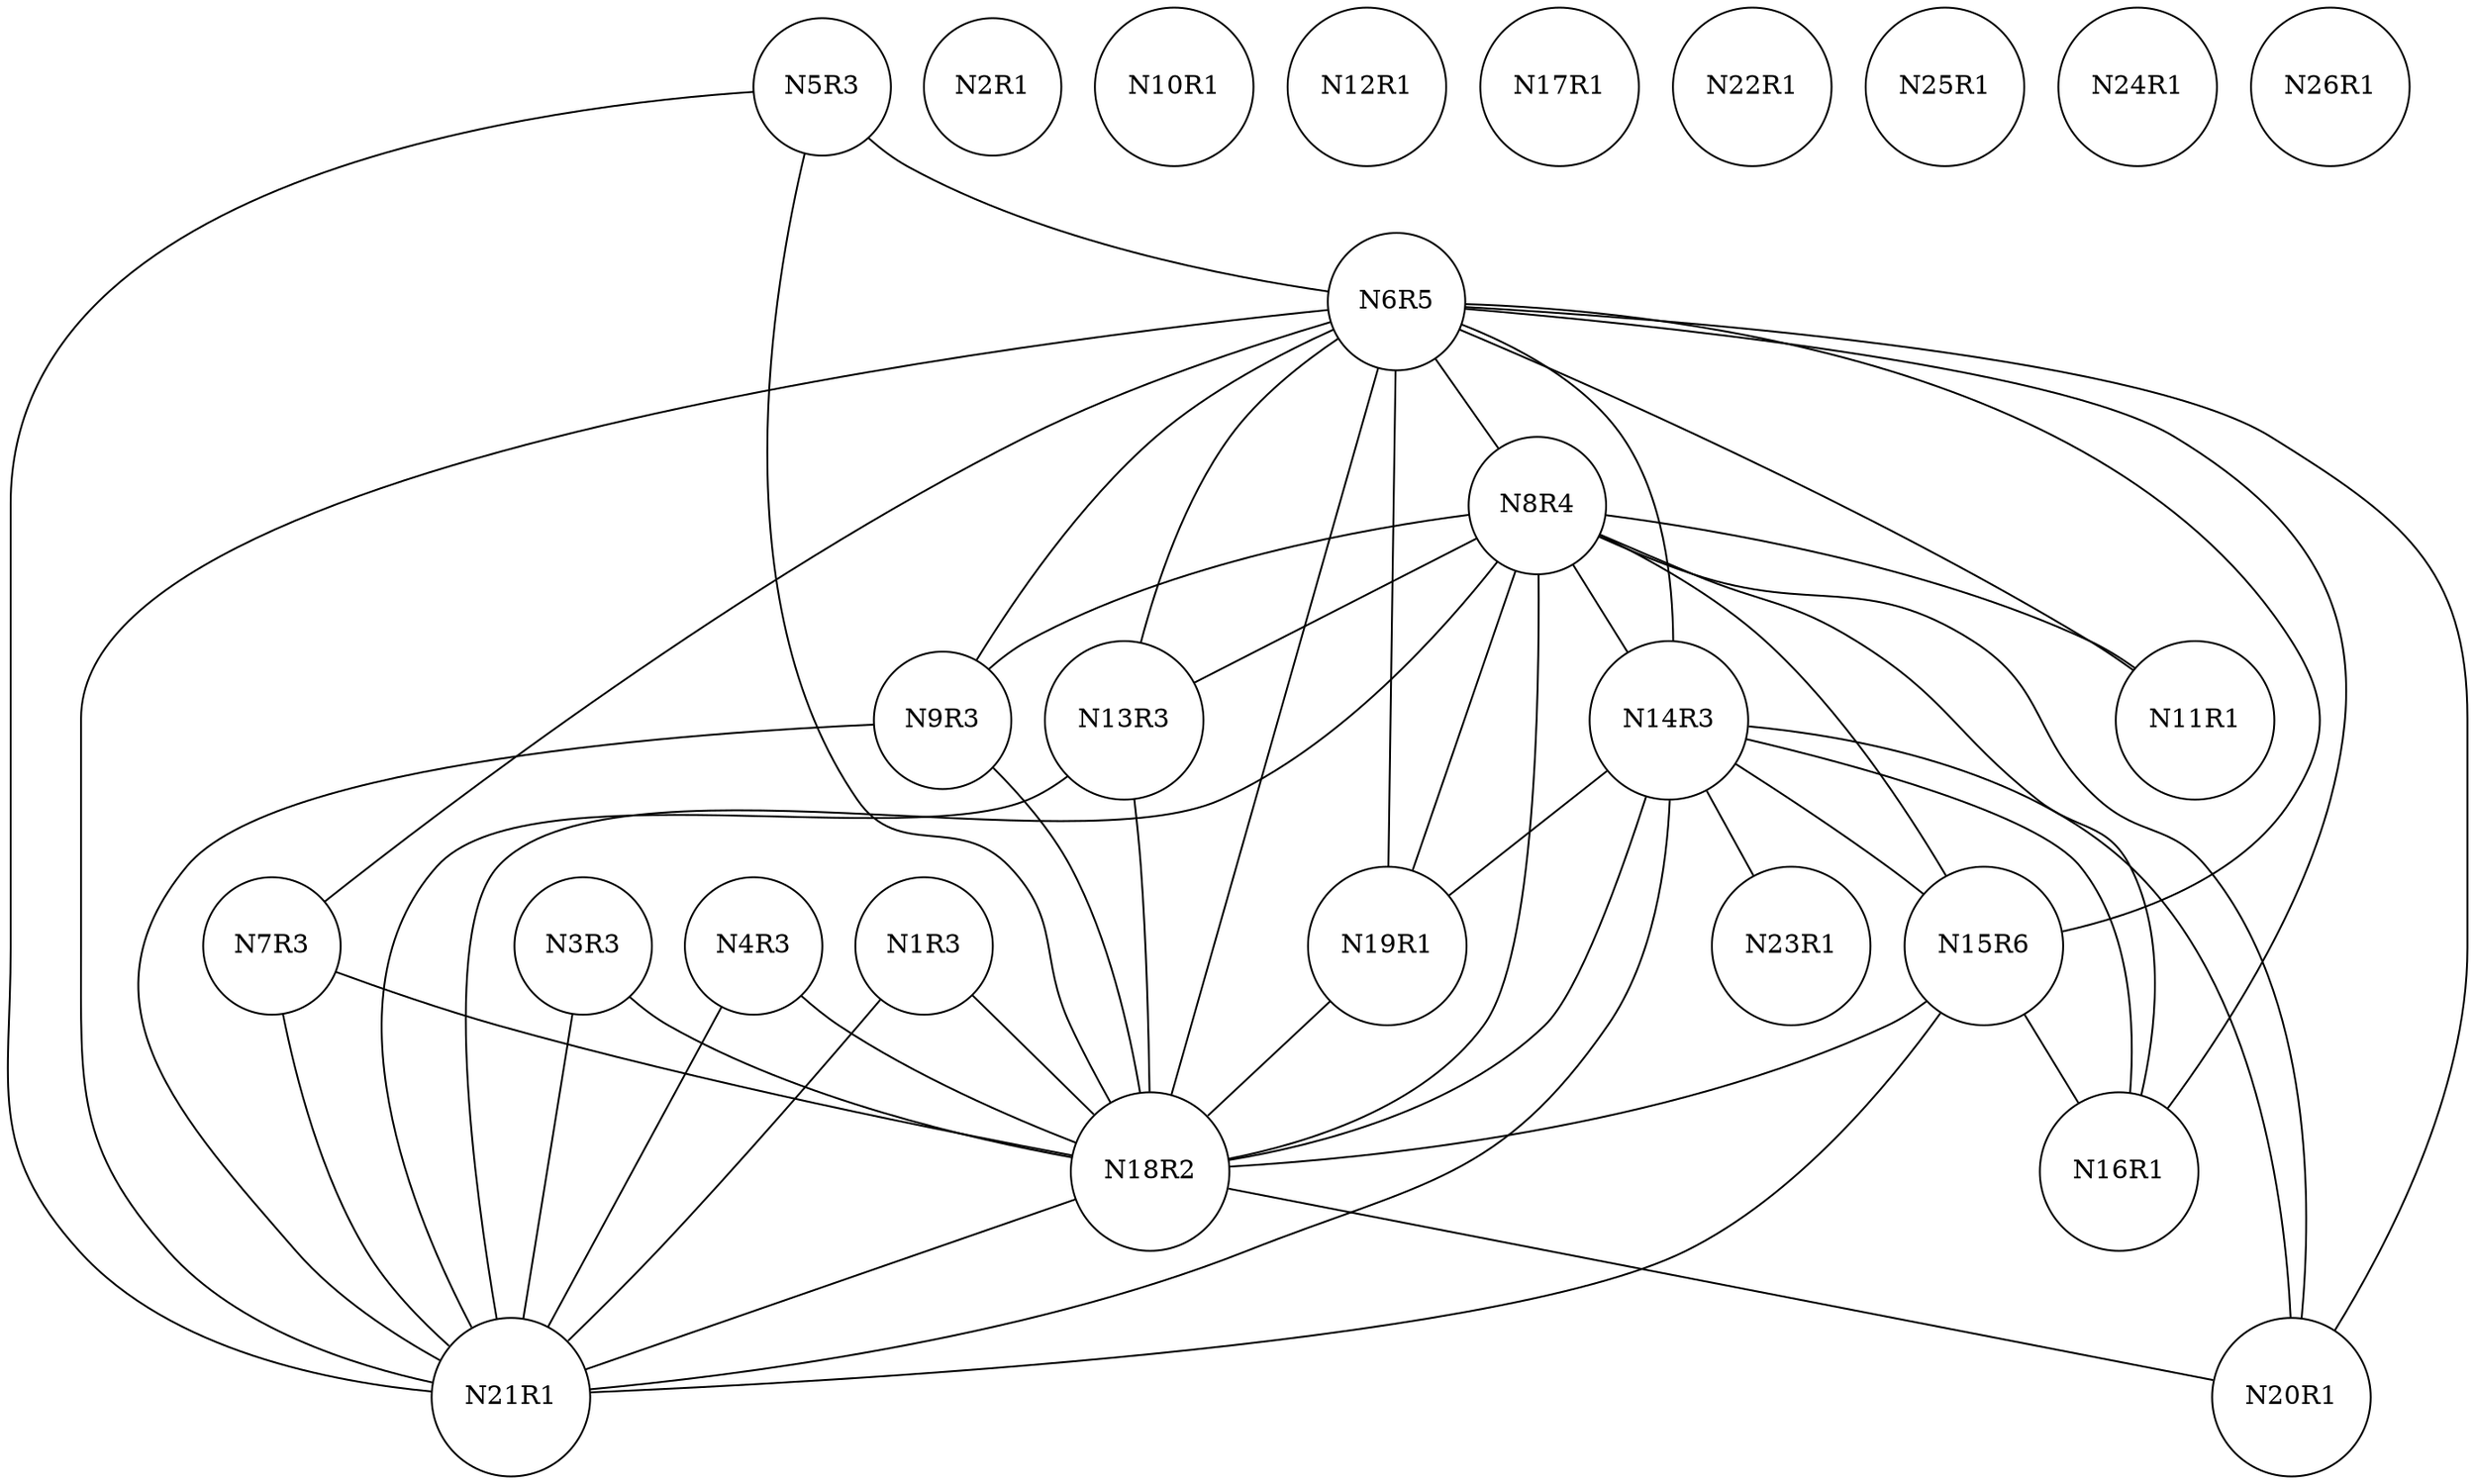 graph ig {
    node [shape = circle];
    N1R3;
    N2R1;
    N3R3;
    N4R3;
    N5R3;
    N6R5;
    N7R3;
    N8R4;
    N9R3;
    N10R1;
    N11R1;
    N12R1;
    N13R3;
    N14R3;
    N15R6;
    N17R1;
    N16R1;
    N19R1;
    N18R2;
    N21R1;
    N20R1;
    N23R1;
    N22R1;
    N25R1;
    N24R1;
    N26R1;
    N1R3 -- N18R2;
    N1R3 -- N21R1;
    N3R3 -- N18R2;
    N3R3 -- N21R1;
    N4R3 -- N18R2;
    N4R3 -- N21R1;
    N5R3 -- N6R5;
    N5R3 -- N18R2;
    N5R3 -- N21R1;
    N6R5 -- N21R1;
    N6R5 -- N20R1;
    N6R5 -- N19R1;
    N6R5 -- N18R2;
    N6R5 -- N16R1;
    N6R5 -- N14R3;
    N6R5 -- N8R4;
    N6R5 -- N15R6;
    N6R5 -- N13R3;
    N6R5 -- N11R1;
    N6R5 -- N9R3;
    N6R5 -- N7R3;
    N7R3 -- N18R2;
    N7R3 -- N21R1;
    N8R4 -- N14R3;
    N8R4 -- N21R1;
    N8R4 -- N20R1;
    N8R4 -- N19R1;
    N8R4 -- N18R2;
    N8R4 -- N16R1;
    N8R4 -- N15R6;
    N8R4 -- N13R3;
    N8R4 -- N11R1;
    N8R4 -- N9R3;
    N9R3 -- N18R2;
    N9R3 -- N21R1;
    N13R3 -- N18R2;
    N13R3 -- N21R1;
    N14R3 -- N20R1;
    N14R3 -- N19R1;
    N14R3 -- N18R2;
    N14R3 -- N23R1;
    N14R3 -- N16R1;
    N14R3 -- N21R1;
    N14R3 -- N15R6;
    N15R6 -- N16R1;
    N15R6 -- N18R2;
    N15R6 -- N21R1;
    N19R1 -- N18R2;
    N18R2 -- N21R1;
    N18R2 -- N20R1;
}

